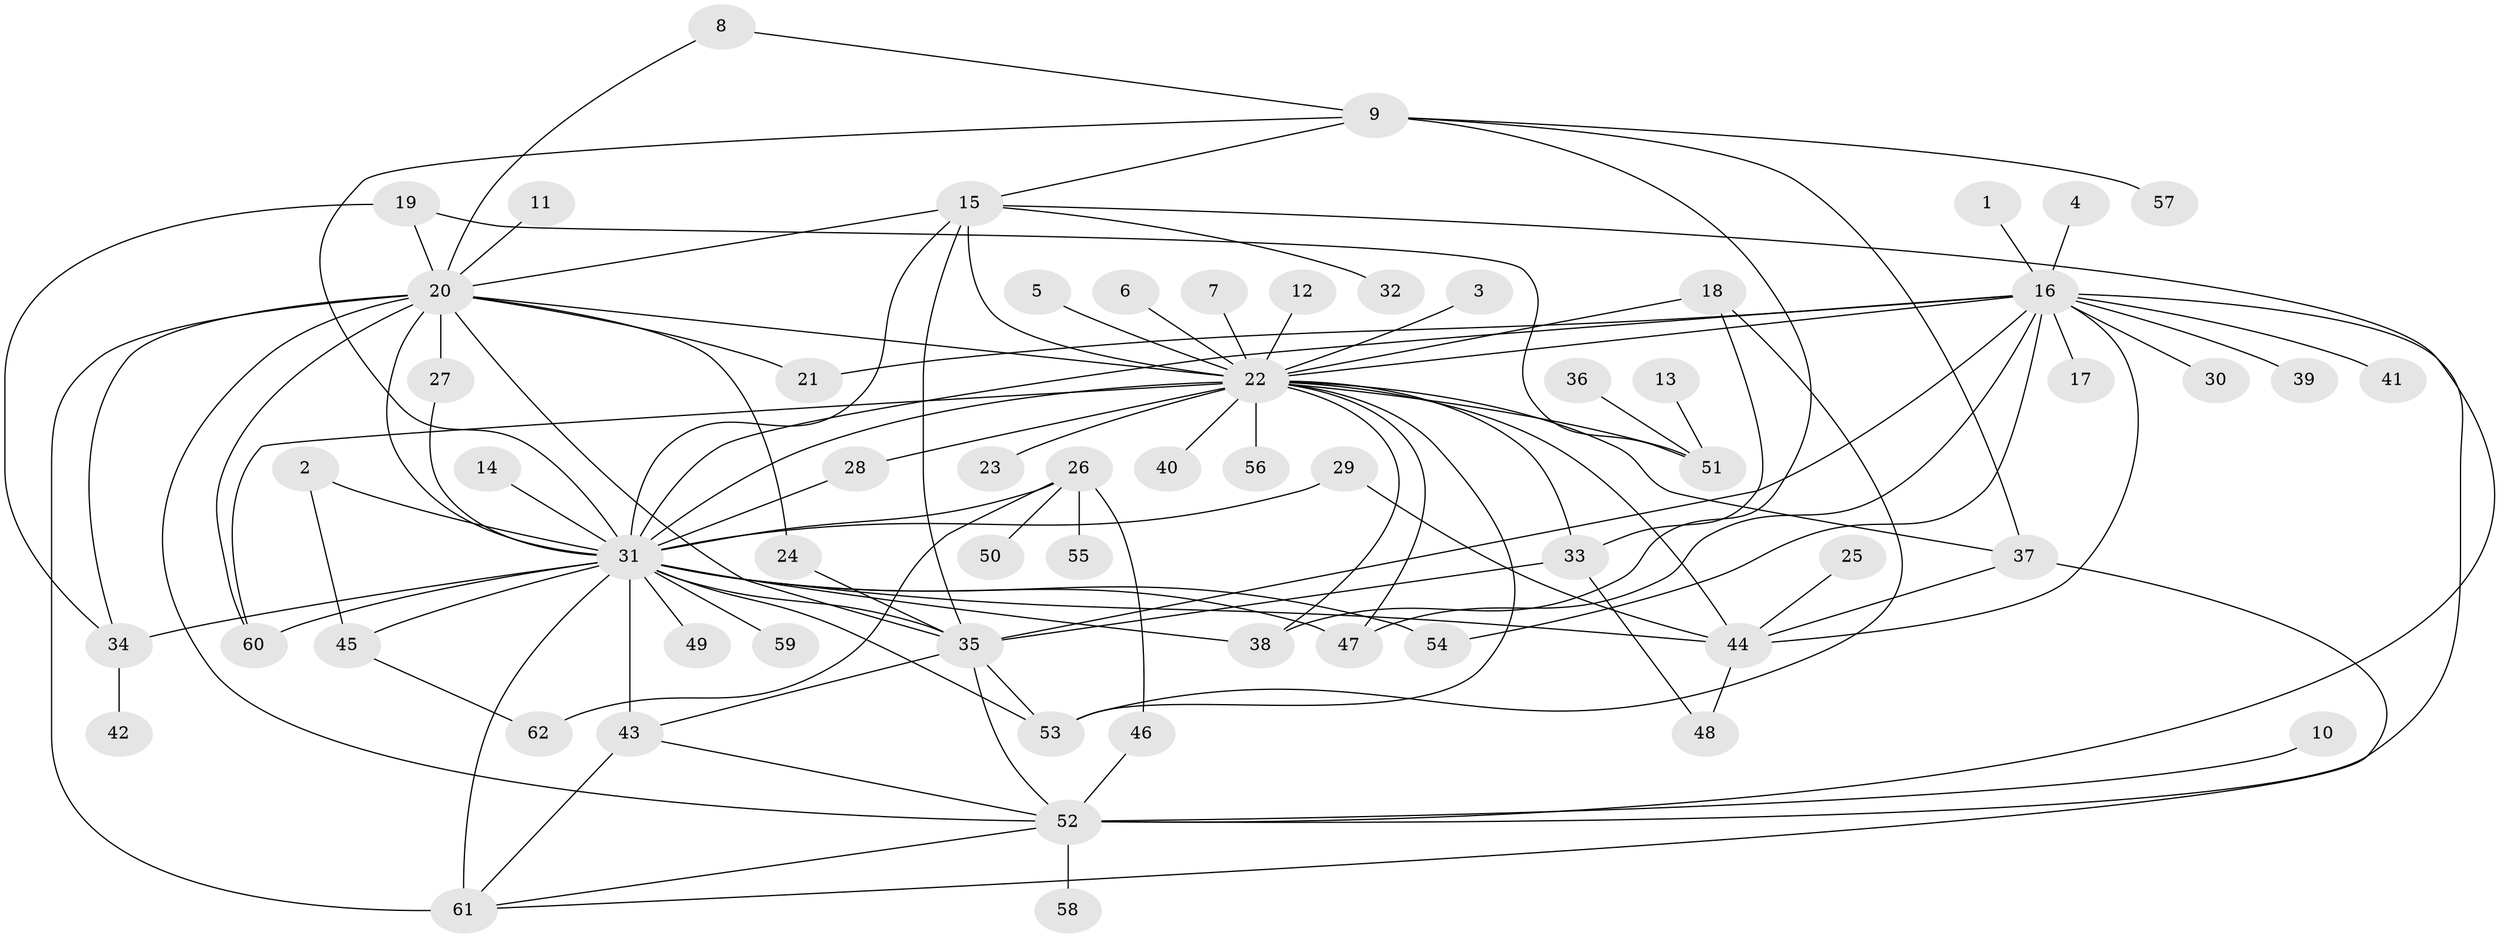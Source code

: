 // original degree distribution, {17: 0.008130081300813009, 30: 0.016260162601626018, 3: 0.11382113821138211, 18: 0.008130081300813009, 2: 0.2032520325203252, 9: 0.008130081300813009, 1: 0.4878048780487805, 7: 0.008130081300813009, 4: 0.06504065040650407, 6: 0.032520325203252036, 5: 0.032520325203252036, 11: 0.008130081300813009, 8: 0.008130081300813009}
// Generated by graph-tools (version 1.1) at 2025/01/03/09/25 03:01:52]
// undirected, 62 vertices, 107 edges
graph export_dot {
graph [start="1"]
  node [color=gray90,style=filled];
  1;
  2;
  3;
  4;
  5;
  6;
  7;
  8;
  9;
  10;
  11;
  12;
  13;
  14;
  15;
  16;
  17;
  18;
  19;
  20;
  21;
  22;
  23;
  24;
  25;
  26;
  27;
  28;
  29;
  30;
  31;
  32;
  33;
  34;
  35;
  36;
  37;
  38;
  39;
  40;
  41;
  42;
  43;
  44;
  45;
  46;
  47;
  48;
  49;
  50;
  51;
  52;
  53;
  54;
  55;
  56;
  57;
  58;
  59;
  60;
  61;
  62;
  1 -- 16 [weight=1.0];
  2 -- 31 [weight=1.0];
  2 -- 45 [weight=1.0];
  3 -- 22 [weight=1.0];
  4 -- 16 [weight=1.0];
  5 -- 22 [weight=1.0];
  6 -- 22 [weight=1.0];
  7 -- 22 [weight=1.0];
  8 -- 9 [weight=1.0];
  8 -- 20 [weight=1.0];
  9 -- 15 [weight=1.0];
  9 -- 31 [weight=1.0];
  9 -- 37 [weight=1.0];
  9 -- 38 [weight=1.0];
  9 -- 57 [weight=1.0];
  10 -- 52 [weight=1.0];
  11 -- 20 [weight=1.0];
  12 -- 22 [weight=1.0];
  13 -- 51 [weight=1.0];
  14 -- 31 [weight=1.0];
  15 -- 20 [weight=1.0];
  15 -- 22 [weight=1.0];
  15 -- 31 [weight=1.0];
  15 -- 32 [weight=1.0];
  15 -- 35 [weight=1.0];
  15 -- 52 [weight=1.0];
  16 -- 17 [weight=1.0];
  16 -- 21 [weight=1.0];
  16 -- 22 [weight=1.0];
  16 -- 30 [weight=1.0];
  16 -- 31 [weight=1.0];
  16 -- 35 [weight=1.0];
  16 -- 39 [weight=1.0];
  16 -- 41 [weight=1.0];
  16 -- 44 [weight=1.0];
  16 -- 47 [weight=1.0];
  16 -- 52 [weight=1.0];
  16 -- 54 [weight=1.0];
  18 -- 22 [weight=1.0];
  18 -- 33 [weight=1.0];
  18 -- 53 [weight=1.0];
  19 -- 20 [weight=1.0];
  19 -- 34 [weight=1.0];
  19 -- 51 [weight=1.0];
  20 -- 21 [weight=1.0];
  20 -- 22 [weight=1.0];
  20 -- 24 [weight=1.0];
  20 -- 27 [weight=1.0];
  20 -- 31 [weight=1.0];
  20 -- 34 [weight=1.0];
  20 -- 35 [weight=1.0];
  20 -- 52 [weight=1.0];
  20 -- 60 [weight=1.0];
  20 -- 61 [weight=2.0];
  22 -- 23 [weight=1.0];
  22 -- 28 [weight=2.0];
  22 -- 31 [weight=1.0];
  22 -- 33 [weight=1.0];
  22 -- 37 [weight=1.0];
  22 -- 38 [weight=1.0];
  22 -- 40 [weight=1.0];
  22 -- 44 [weight=1.0];
  22 -- 47 [weight=1.0];
  22 -- 51 [weight=1.0];
  22 -- 53 [weight=1.0];
  22 -- 56 [weight=1.0];
  22 -- 60 [weight=1.0];
  24 -- 35 [weight=1.0];
  25 -- 44 [weight=1.0];
  26 -- 31 [weight=2.0];
  26 -- 46 [weight=1.0];
  26 -- 50 [weight=1.0];
  26 -- 55 [weight=1.0];
  26 -- 62 [weight=1.0];
  27 -- 31 [weight=1.0];
  28 -- 31 [weight=1.0];
  29 -- 31 [weight=1.0];
  29 -- 44 [weight=1.0];
  31 -- 34 [weight=1.0];
  31 -- 35 [weight=1.0];
  31 -- 38 [weight=1.0];
  31 -- 43 [weight=2.0];
  31 -- 44 [weight=1.0];
  31 -- 45 [weight=1.0];
  31 -- 47 [weight=1.0];
  31 -- 49 [weight=1.0];
  31 -- 53 [weight=1.0];
  31 -- 54 [weight=1.0];
  31 -- 59 [weight=1.0];
  31 -- 60 [weight=1.0];
  31 -- 61 [weight=1.0];
  33 -- 35 [weight=1.0];
  33 -- 48 [weight=1.0];
  34 -- 42 [weight=1.0];
  35 -- 43 [weight=1.0];
  35 -- 52 [weight=1.0];
  35 -- 53 [weight=1.0];
  36 -- 51 [weight=1.0];
  37 -- 44 [weight=1.0];
  37 -- 61 [weight=1.0];
  43 -- 52 [weight=1.0];
  43 -- 61 [weight=1.0];
  44 -- 48 [weight=1.0];
  45 -- 62 [weight=1.0];
  46 -- 52 [weight=1.0];
  52 -- 58 [weight=1.0];
  52 -- 61 [weight=1.0];
}
